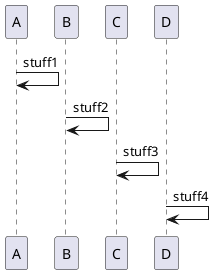 @startuml

A -> A : stuff1
!startsub BASIC
B -> B : stuff2
!endsub

C -> C : stuff3

!startsub BASIC
D -> D : stuff4
!endsub

@enduml
